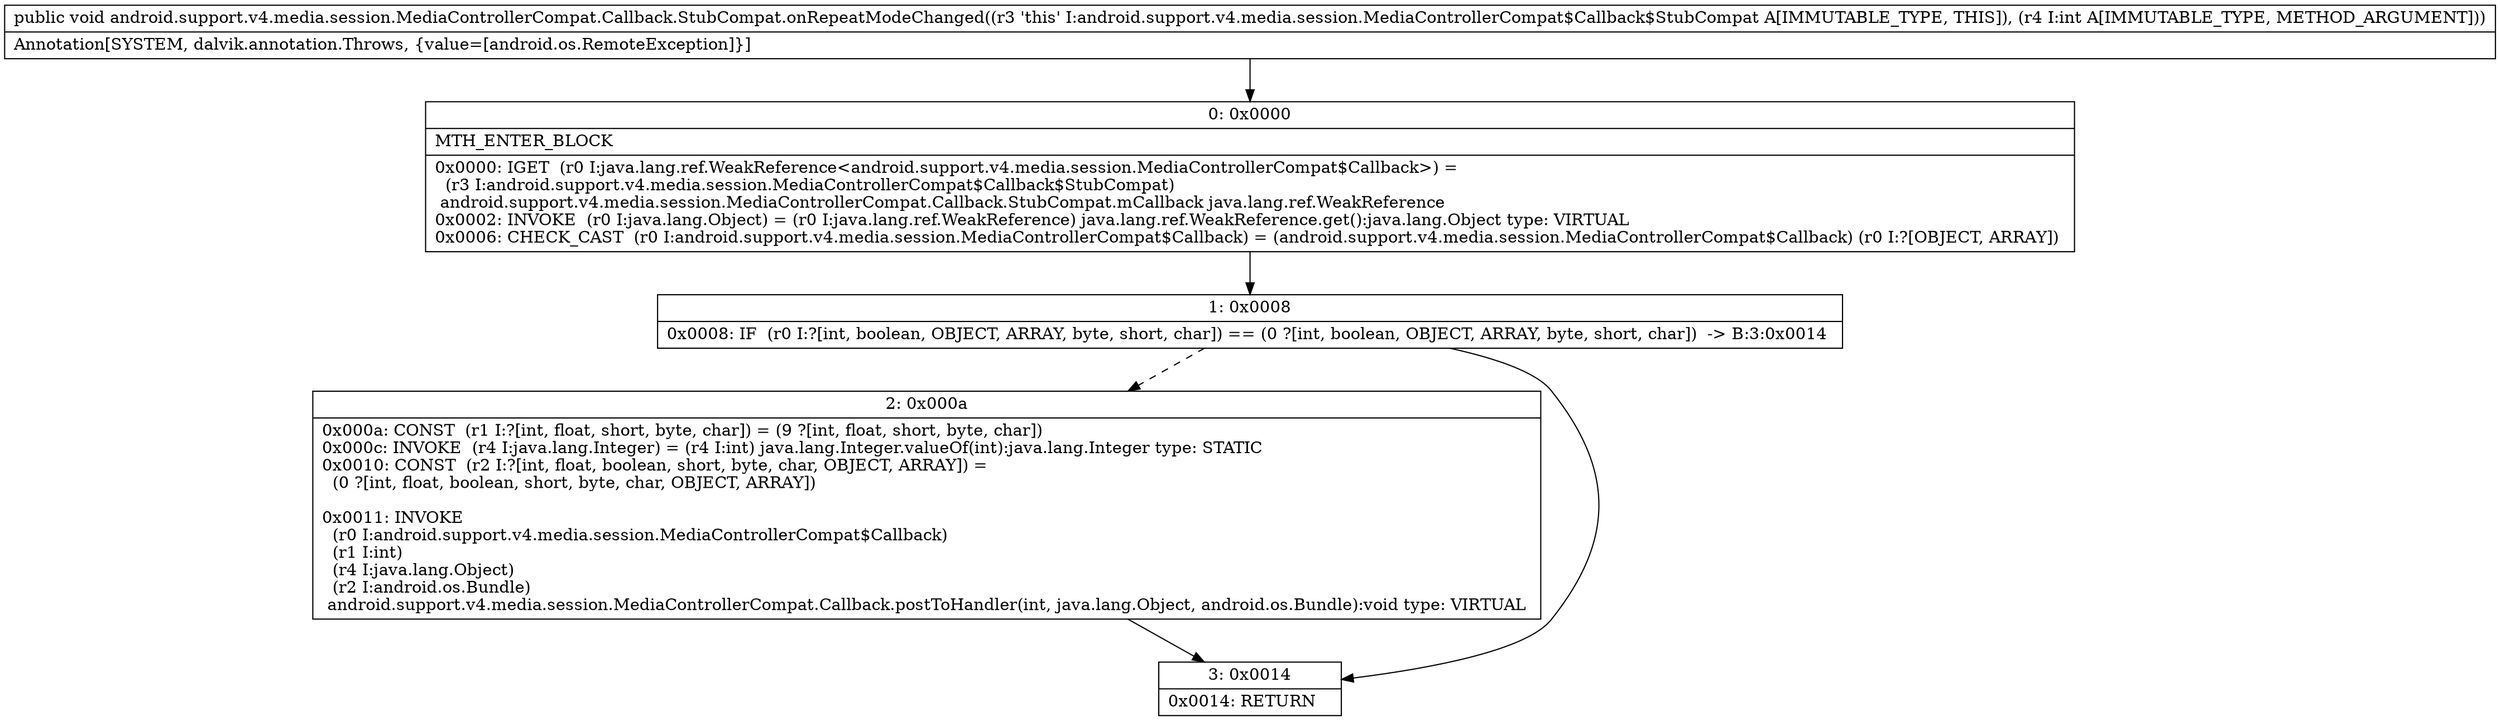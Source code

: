 digraph "CFG forandroid.support.v4.media.session.MediaControllerCompat.Callback.StubCompat.onRepeatModeChanged(I)V" {
Node_0 [shape=record,label="{0\:\ 0x0000|MTH_ENTER_BLOCK\l|0x0000: IGET  (r0 I:java.lang.ref.WeakReference\<android.support.v4.media.session.MediaControllerCompat$Callback\>) = \l  (r3 I:android.support.v4.media.session.MediaControllerCompat$Callback$StubCompat)\l android.support.v4.media.session.MediaControllerCompat.Callback.StubCompat.mCallback java.lang.ref.WeakReference \l0x0002: INVOKE  (r0 I:java.lang.Object) = (r0 I:java.lang.ref.WeakReference) java.lang.ref.WeakReference.get():java.lang.Object type: VIRTUAL \l0x0006: CHECK_CAST  (r0 I:android.support.v4.media.session.MediaControllerCompat$Callback) = (android.support.v4.media.session.MediaControllerCompat$Callback) (r0 I:?[OBJECT, ARRAY]) \l}"];
Node_1 [shape=record,label="{1\:\ 0x0008|0x0008: IF  (r0 I:?[int, boolean, OBJECT, ARRAY, byte, short, char]) == (0 ?[int, boolean, OBJECT, ARRAY, byte, short, char])  \-\> B:3:0x0014 \l}"];
Node_2 [shape=record,label="{2\:\ 0x000a|0x000a: CONST  (r1 I:?[int, float, short, byte, char]) = (9 ?[int, float, short, byte, char]) \l0x000c: INVOKE  (r4 I:java.lang.Integer) = (r4 I:int) java.lang.Integer.valueOf(int):java.lang.Integer type: STATIC \l0x0010: CONST  (r2 I:?[int, float, boolean, short, byte, char, OBJECT, ARRAY]) = \l  (0 ?[int, float, boolean, short, byte, char, OBJECT, ARRAY])\l \l0x0011: INVOKE  \l  (r0 I:android.support.v4.media.session.MediaControllerCompat$Callback)\l  (r1 I:int)\l  (r4 I:java.lang.Object)\l  (r2 I:android.os.Bundle)\l android.support.v4.media.session.MediaControllerCompat.Callback.postToHandler(int, java.lang.Object, android.os.Bundle):void type: VIRTUAL \l}"];
Node_3 [shape=record,label="{3\:\ 0x0014|0x0014: RETURN   \l}"];
MethodNode[shape=record,label="{public void android.support.v4.media.session.MediaControllerCompat.Callback.StubCompat.onRepeatModeChanged((r3 'this' I:android.support.v4.media.session.MediaControllerCompat$Callback$StubCompat A[IMMUTABLE_TYPE, THIS]), (r4 I:int A[IMMUTABLE_TYPE, METHOD_ARGUMENT]))  | Annotation[SYSTEM, dalvik.annotation.Throws, \{value=[android.os.RemoteException]\}]\l}"];
MethodNode -> Node_0;
Node_0 -> Node_1;
Node_1 -> Node_2[style=dashed];
Node_1 -> Node_3;
Node_2 -> Node_3;
}

